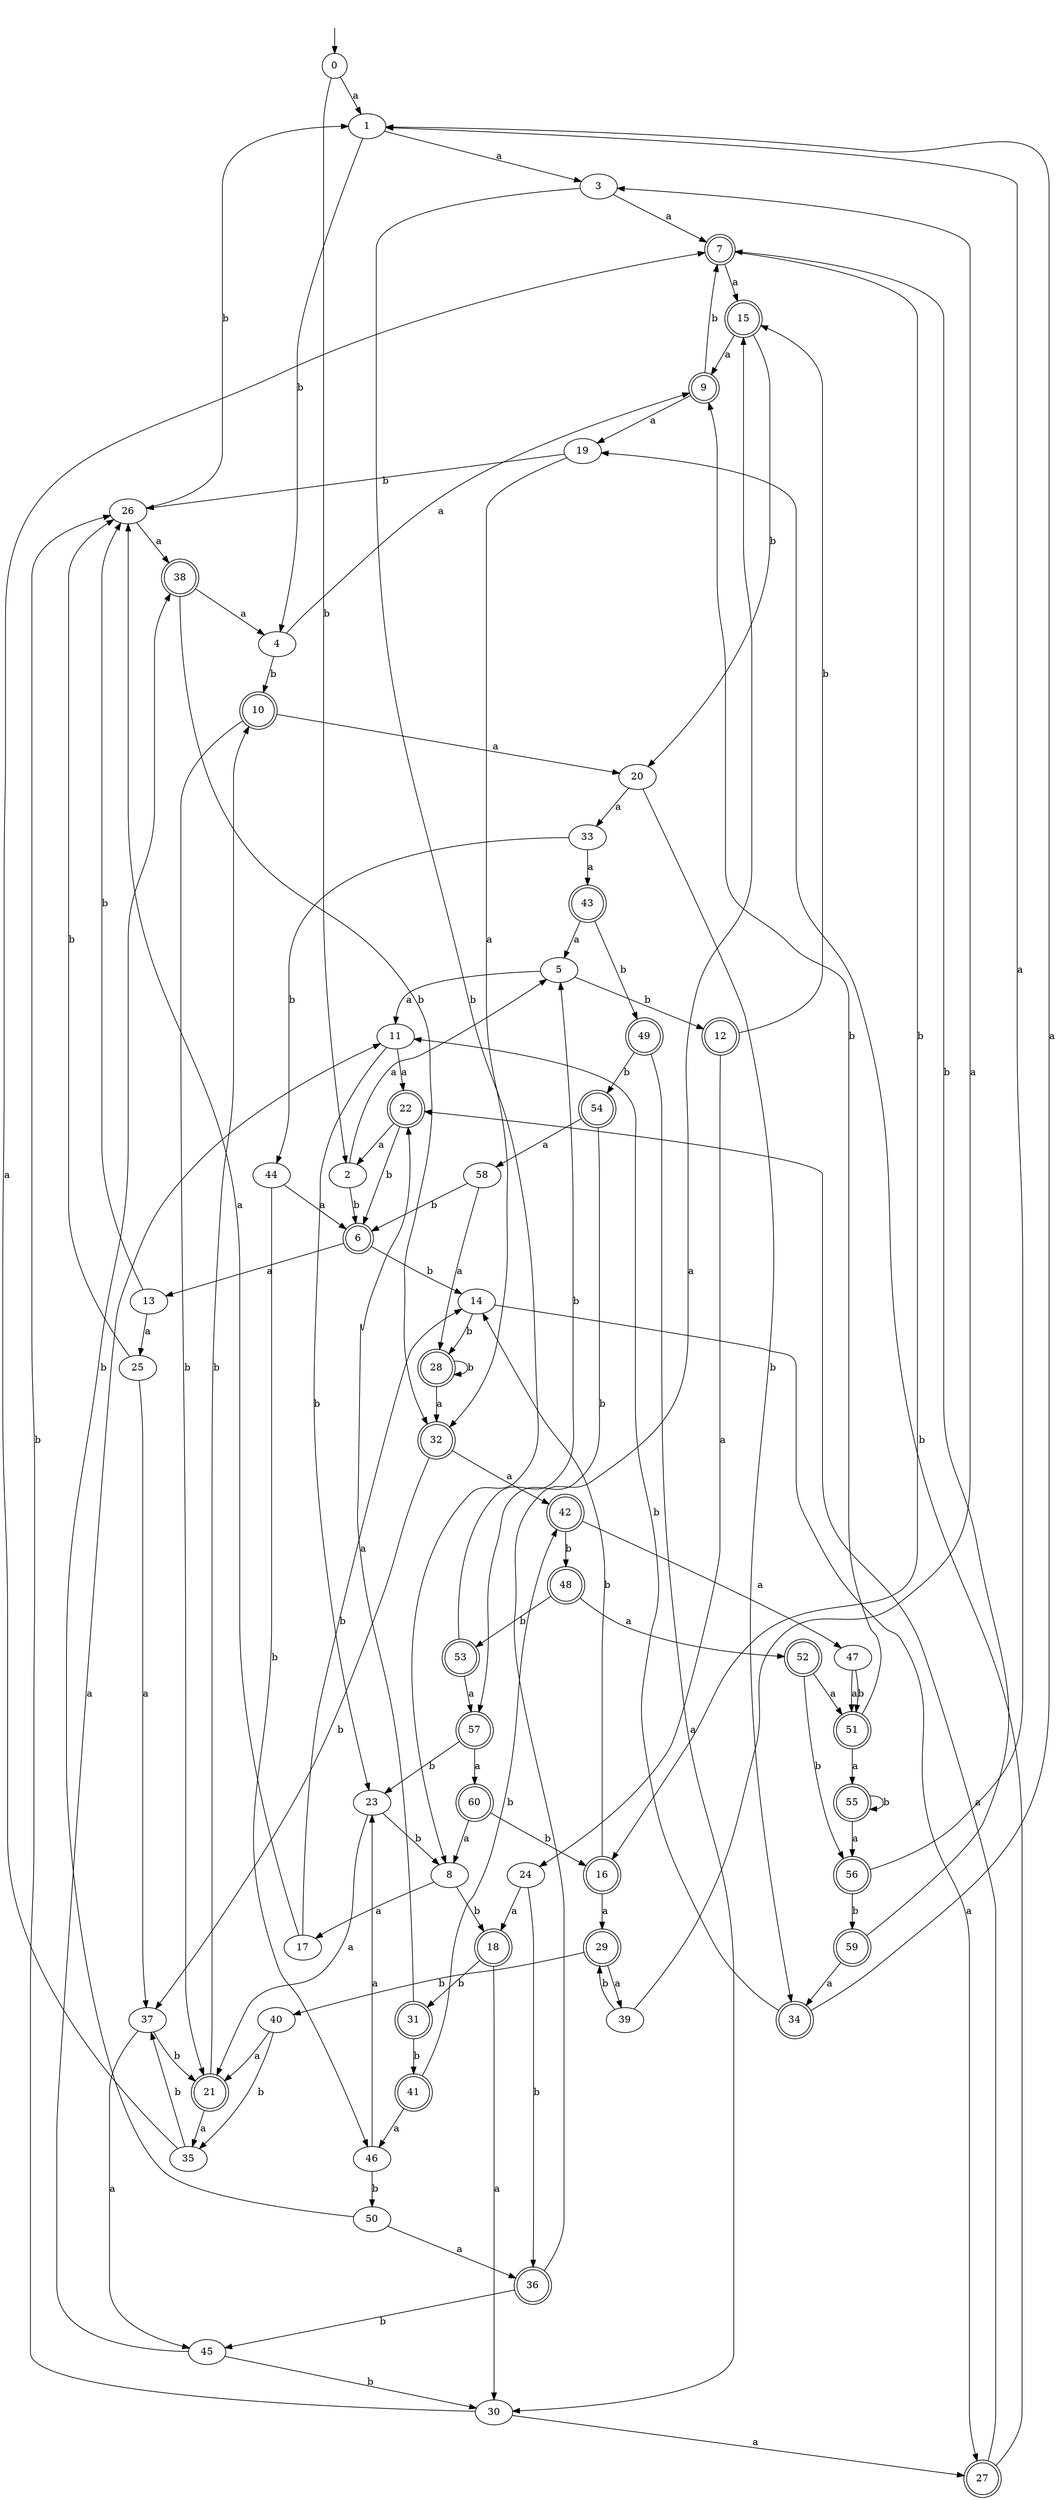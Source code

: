 digraph RandomDFA {
  __start0 [label="", shape=none];
  __start0 -> 0 [label=""];
  0 [shape=circle]
  0 -> 1 [label="a"]
  0 -> 2 [label="b"]
  1
  1 -> 3 [label="a"]
  1 -> 4 [label="b"]
  2
  2 -> 5 [label="a"]
  2 -> 6 [label="b"]
  3
  3 -> 7 [label="a"]
  3 -> 8 [label="b"]
  4
  4 -> 9 [label="a"]
  4 -> 10 [label="b"]
  5
  5 -> 11 [label="a"]
  5 -> 12 [label="b"]
  6 [shape=doublecircle]
  6 -> 13 [label="a"]
  6 -> 14 [label="b"]
  7 [shape=doublecircle]
  7 -> 15 [label="a"]
  7 -> 16 [label="b"]
  8
  8 -> 17 [label="a"]
  8 -> 18 [label="b"]
  9 [shape=doublecircle]
  9 -> 19 [label="a"]
  9 -> 7 [label="b"]
  10 [shape=doublecircle]
  10 -> 20 [label="a"]
  10 -> 21 [label="b"]
  11
  11 -> 22 [label="a"]
  11 -> 23 [label="b"]
  12 [shape=doublecircle]
  12 -> 24 [label="a"]
  12 -> 15 [label="b"]
  13
  13 -> 25 [label="a"]
  13 -> 26 [label="b"]
  14
  14 -> 27 [label="a"]
  14 -> 28 [label="b"]
  15 [shape=doublecircle]
  15 -> 9 [label="a"]
  15 -> 20 [label="b"]
  16 [shape=doublecircle]
  16 -> 29 [label="a"]
  16 -> 14 [label="b"]
  17
  17 -> 26 [label="a"]
  17 -> 14 [label="b"]
  18 [shape=doublecircle]
  18 -> 30 [label="a"]
  18 -> 31 [label="b"]
  19
  19 -> 32 [label="a"]
  19 -> 26 [label="b"]
  20
  20 -> 33 [label="a"]
  20 -> 34 [label="b"]
  21 [shape=doublecircle]
  21 -> 35 [label="a"]
  21 -> 10 [label="b"]
  22 [shape=doublecircle]
  22 -> 2 [label="a"]
  22 -> 6 [label="b"]
  23
  23 -> 21 [label="a"]
  23 -> 8 [label="b"]
  24
  24 -> 18 [label="a"]
  24 -> 36 [label="b"]
  25
  25 -> 37 [label="a"]
  25 -> 26 [label="b"]
  26
  26 -> 38 [label="a"]
  26 -> 1 [label="b"]
  27 [shape=doublecircle]
  27 -> 22 [label="a"]
  27 -> 19 [label="b"]
  28 [shape=doublecircle]
  28 -> 32 [label="a"]
  28 -> 28 [label="b"]
  29 [shape=doublecircle]
  29 -> 39 [label="a"]
  29 -> 40 [label="b"]
  30
  30 -> 27 [label="a"]
  30 -> 26 [label="b"]
  31 [shape=doublecircle]
  31 -> 22 [label="a"]
  31 -> 41 [label="b"]
  32 [shape=doublecircle]
  32 -> 42 [label="a"]
  32 -> 37 [label="b"]
  33
  33 -> 43 [label="a"]
  33 -> 44 [label="b"]
  34 [shape=doublecircle]
  34 -> 1 [label="a"]
  34 -> 11 [label="b"]
  35
  35 -> 7 [label="a"]
  35 -> 37 [label="b"]
  36 [shape=doublecircle]
  36 -> 15 [label="a"]
  36 -> 45 [label="b"]
  37
  37 -> 45 [label="a"]
  37 -> 21 [label="b"]
  38 [shape=doublecircle]
  38 -> 4 [label="a"]
  38 -> 32 [label="b"]
  39
  39 -> 3 [label="a"]
  39 -> 29 [label="b"]
  40
  40 -> 21 [label="a"]
  40 -> 35 [label="b"]
  41 [shape=doublecircle]
  41 -> 46 [label="a"]
  41 -> 42 [label="b"]
  42 [shape=doublecircle]
  42 -> 47 [label="a"]
  42 -> 48 [label="b"]
  43 [shape=doublecircle]
  43 -> 5 [label="a"]
  43 -> 49 [label="b"]
  44
  44 -> 6 [label="a"]
  44 -> 46 [label="b"]
  45
  45 -> 11 [label="a"]
  45 -> 30 [label="b"]
  46
  46 -> 23 [label="a"]
  46 -> 50 [label="b"]
  47
  47 -> 51 [label="a"]
  47 -> 51 [label="b"]
  48 [shape=doublecircle]
  48 -> 52 [label="a"]
  48 -> 53 [label="b"]
  49 [shape=doublecircle]
  49 -> 30 [label="a"]
  49 -> 54 [label="b"]
  50
  50 -> 36 [label="a"]
  50 -> 38 [label="b"]
  51 [shape=doublecircle]
  51 -> 55 [label="a"]
  51 -> 9 [label="b"]
  52 [shape=doublecircle]
  52 -> 51 [label="a"]
  52 -> 56 [label="b"]
  53 [shape=doublecircle]
  53 -> 57 [label="a"]
  53 -> 5 [label="b"]
  54 [shape=doublecircle]
  54 -> 58 [label="a"]
  54 -> 57 [label="b"]
  55 [shape=doublecircle]
  55 -> 56 [label="a"]
  55 -> 55 [label="b"]
  56 [shape=doublecircle]
  56 -> 1 [label="a"]
  56 -> 59 [label="b"]
  57 [shape=doublecircle]
  57 -> 60 [label="a"]
  57 -> 23 [label="b"]
  58
  58 -> 28 [label="a"]
  58 -> 6 [label="b"]
  59 [shape=doublecircle]
  59 -> 34 [label="a"]
  59 -> 7 [label="b"]
  60 [shape=doublecircle]
  60 -> 8 [label="a"]
  60 -> 16 [label="b"]
}
